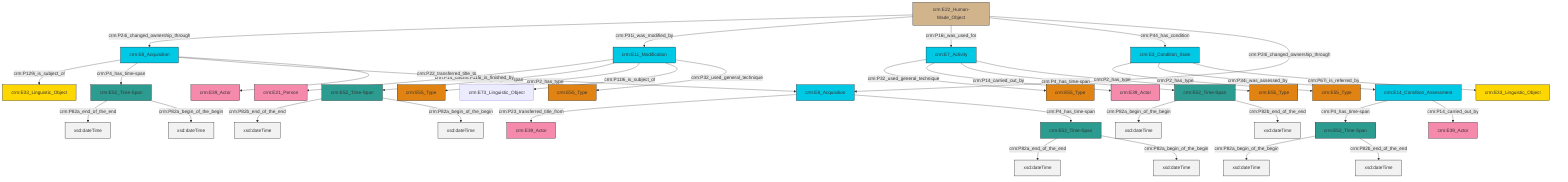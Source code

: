 graph TD
classDef Literal fill:#f2f2f2,stroke:#000000;
classDef CRM_Entity fill:#FFFFFF,stroke:#000000;
classDef Temporal_Entity fill:#00C9E6, stroke:#000000;
classDef Type fill:#E18312, stroke:#000000;
classDef Time-Span fill:#2C9C91, stroke:#000000;
classDef Appellation fill:#FFEB7F, stroke:#000000;
classDef Place fill:#008836, stroke:#000000;
classDef Persistent_Item fill:#B266B2, stroke:#000000;
classDef Conceptual_Object fill:#FFD700, stroke:#000000;
classDef Physical_Thing fill:#D2B48C, stroke:#000000;
classDef Actor fill:#f58aad, stroke:#000000;
classDef PC_Classes fill:#4ce600, stroke:#000000;
classDef Multi fill:#cccccc,stroke:#000000;

2["crm:E8_Acquisition"]:::Temporal_Entity -->|crm:P23_transferred_title_from| 3["crm:E39_Actor"]:::Actor
7["crm:E3_Condition_State"]:::Temporal_Entity -->|crm:P2_has_type| 8["crm:E55_Type"]:::Type
2["crm:E8_Acquisition"]:::Temporal_Entity -->|crm:P4_has_time-span| 9["crm:E52_Time-Span"]:::Time-Span
12["crm:E52_Time-Span"]:::Time-Span -->|crm:P82a_end_of_the_end| 13[xsd:dateTime]:::Literal
15["crm:E11_Modification"]:::Temporal_Entity -->|crm:P14_carried_out_by| 16["crm:E21_Person"]:::Actor
18["crm:E8_Acquisition"]:::Temporal_Entity -->|crm:P129i_is_subject_of| 19["crm:E33_Linguistic_Object"]:::Conceptual_Object
9["crm:E52_Time-Span"]:::Time-Span -->|crm:P82a_end_of_the_end| 25[xsd:dateTime]:::Literal
0["crm:E52_Time-Span"]:::Time-Span -->|crm:P82a_begin_of_the_begin| 26[xsd:dateTime]:::Literal
15["crm:E11_Modification"]:::Temporal_Entity -->|crm:P4_has_time-span| 20["crm:E52_Time-Span"]:::Time-Span
31["crm:E22_Human-Made_Object"]:::Physical_Thing -->|crm:P24i_changed_ownership_through| 18["crm:E8_Acquisition"]:::Temporal_Entity
31["crm:E22_Human-Made_Object"]:::Physical_Thing -->|crm:P31i_was_modified_by| 15["crm:E11_Modification"]:::Temporal_Entity
9["crm:E52_Time-Span"]:::Time-Span -->|crm:P82a_begin_of_the_begin| 36[xsd:dateTime]:::Literal
7["crm:E3_Condition_State"]:::Temporal_Entity -->|crm:P34i_was_assessed_by| 34["crm:E14_Condition_Assessment"]:::Temporal_Entity
29["crm:E52_Time-Span"]:::Time-Span -->|crm:P82a_begin_of_the_begin| 37[xsd:dateTime]:::Literal
31["crm:E22_Human-Made_Object"]:::Physical_Thing -->|crm:P16i_was_used_for| 38["crm:E7_Activity"]:::Temporal_Entity
20["crm:E52_Time-Span"]:::Time-Span -->|crm:P82b_end_of_the_end| 39[xsd:dateTime]:::Literal
12["crm:E52_Time-Span"]:::Time-Span -->|crm:P82a_begin_of_the_begin| 40[xsd:dateTime]:::Literal
15["crm:E11_Modification"]:::Temporal_Entity -->|crm:P2_has_type| 27["crm:E55_Type"]:::Type
31["crm:E22_Human-Made_Object"]:::Physical_Thing -->|crm:P44_has_condition| 7["crm:E3_Condition_State"]:::Temporal_Entity
38["crm:E7_Activity"]:::Temporal_Entity -->|crm:P32_used_general_technique| 43["crm:E55_Type"]:::Type
34["crm:E14_Condition_Assessment"]:::Temporal_Entity -->|crm:P4_has_time-span| 29["crm:E52_Time-Span"]:::Time-Span
15["crm:E11_Modification"]:::Temporal_Entity -->|crm:P119i_is_subject_of| 4["crm:E73_Linguistic_Object"]:::Default
18["crm:E8_Acquisition"]:::Temporal_Entity -->|crm:P4_has_time-span| 12["crm:E52_Time-Span"]:::Time-Span
38["crm:E7_Activity"]:::Temporal_Entity -->|crm:P14_carried_out_by| 45["crm:E39_Actor"]:::Actor
18["crm:E8_Acquisition"]:::Temporal_Entity -->|crm:P115i_is_finished_by| 2["crm:E8_Acquisition"]:::Temporal_Entity
38["crm:E7_Activity"]:::Temporal_Entity -->|crm:P4_has_time-span| 0["crm:E52_Time-Span"]:::Time-Span
18["crm:E8_Acquisition"]:::Temporal_Entity -->|crm:P22_transferred_title_to| 32["crm:E39_Actor"]:::Actor
15["crm:E11_Modification"]:::Temporal_Entity -->|crm:P32_used_general_technique| 10["crm:E55_Type"]:::Type
34["crm:E14_Condition_Assessment"]:::Temporal_Entity -->|crm:P14_carried_out_by| 52["crm:E39_Actor"]:::Actor
7["crm:E3_Condition_State"]:::Temporal_Entity -->|crm:P67i_is_referred_by| 22["crm:E33_Linguistic_Object"]:::Conceptual_Object
38["crm:E7_Activity"]:::Temporal_Entity -->|crm:P2_has_type| 41["crm:E55_Type"]:::Type
0["crm:E52_Time-Span"]:::Time-Span -->|crm:P82b_end_of_the_end| 53[xsd:dateTime]:::Literal
31["crm:E22_Human-Made_Object"]:::Physical_Thing -->|crm:P24i_changed_ownership_through| 2["crm:E8_Acquisition"]:::Temporal_Entity
29["crm:E52_Time-Span"]:::Time-Span -->|crm:P82b_end_of_the_end| 55[xsd:dateTime]:::Literal
20["crm:E52_Time-Span"]:::Time-Span -->|crm:P82a_begin_of_the_begin| 59[xsd:dateTime]:::Literal